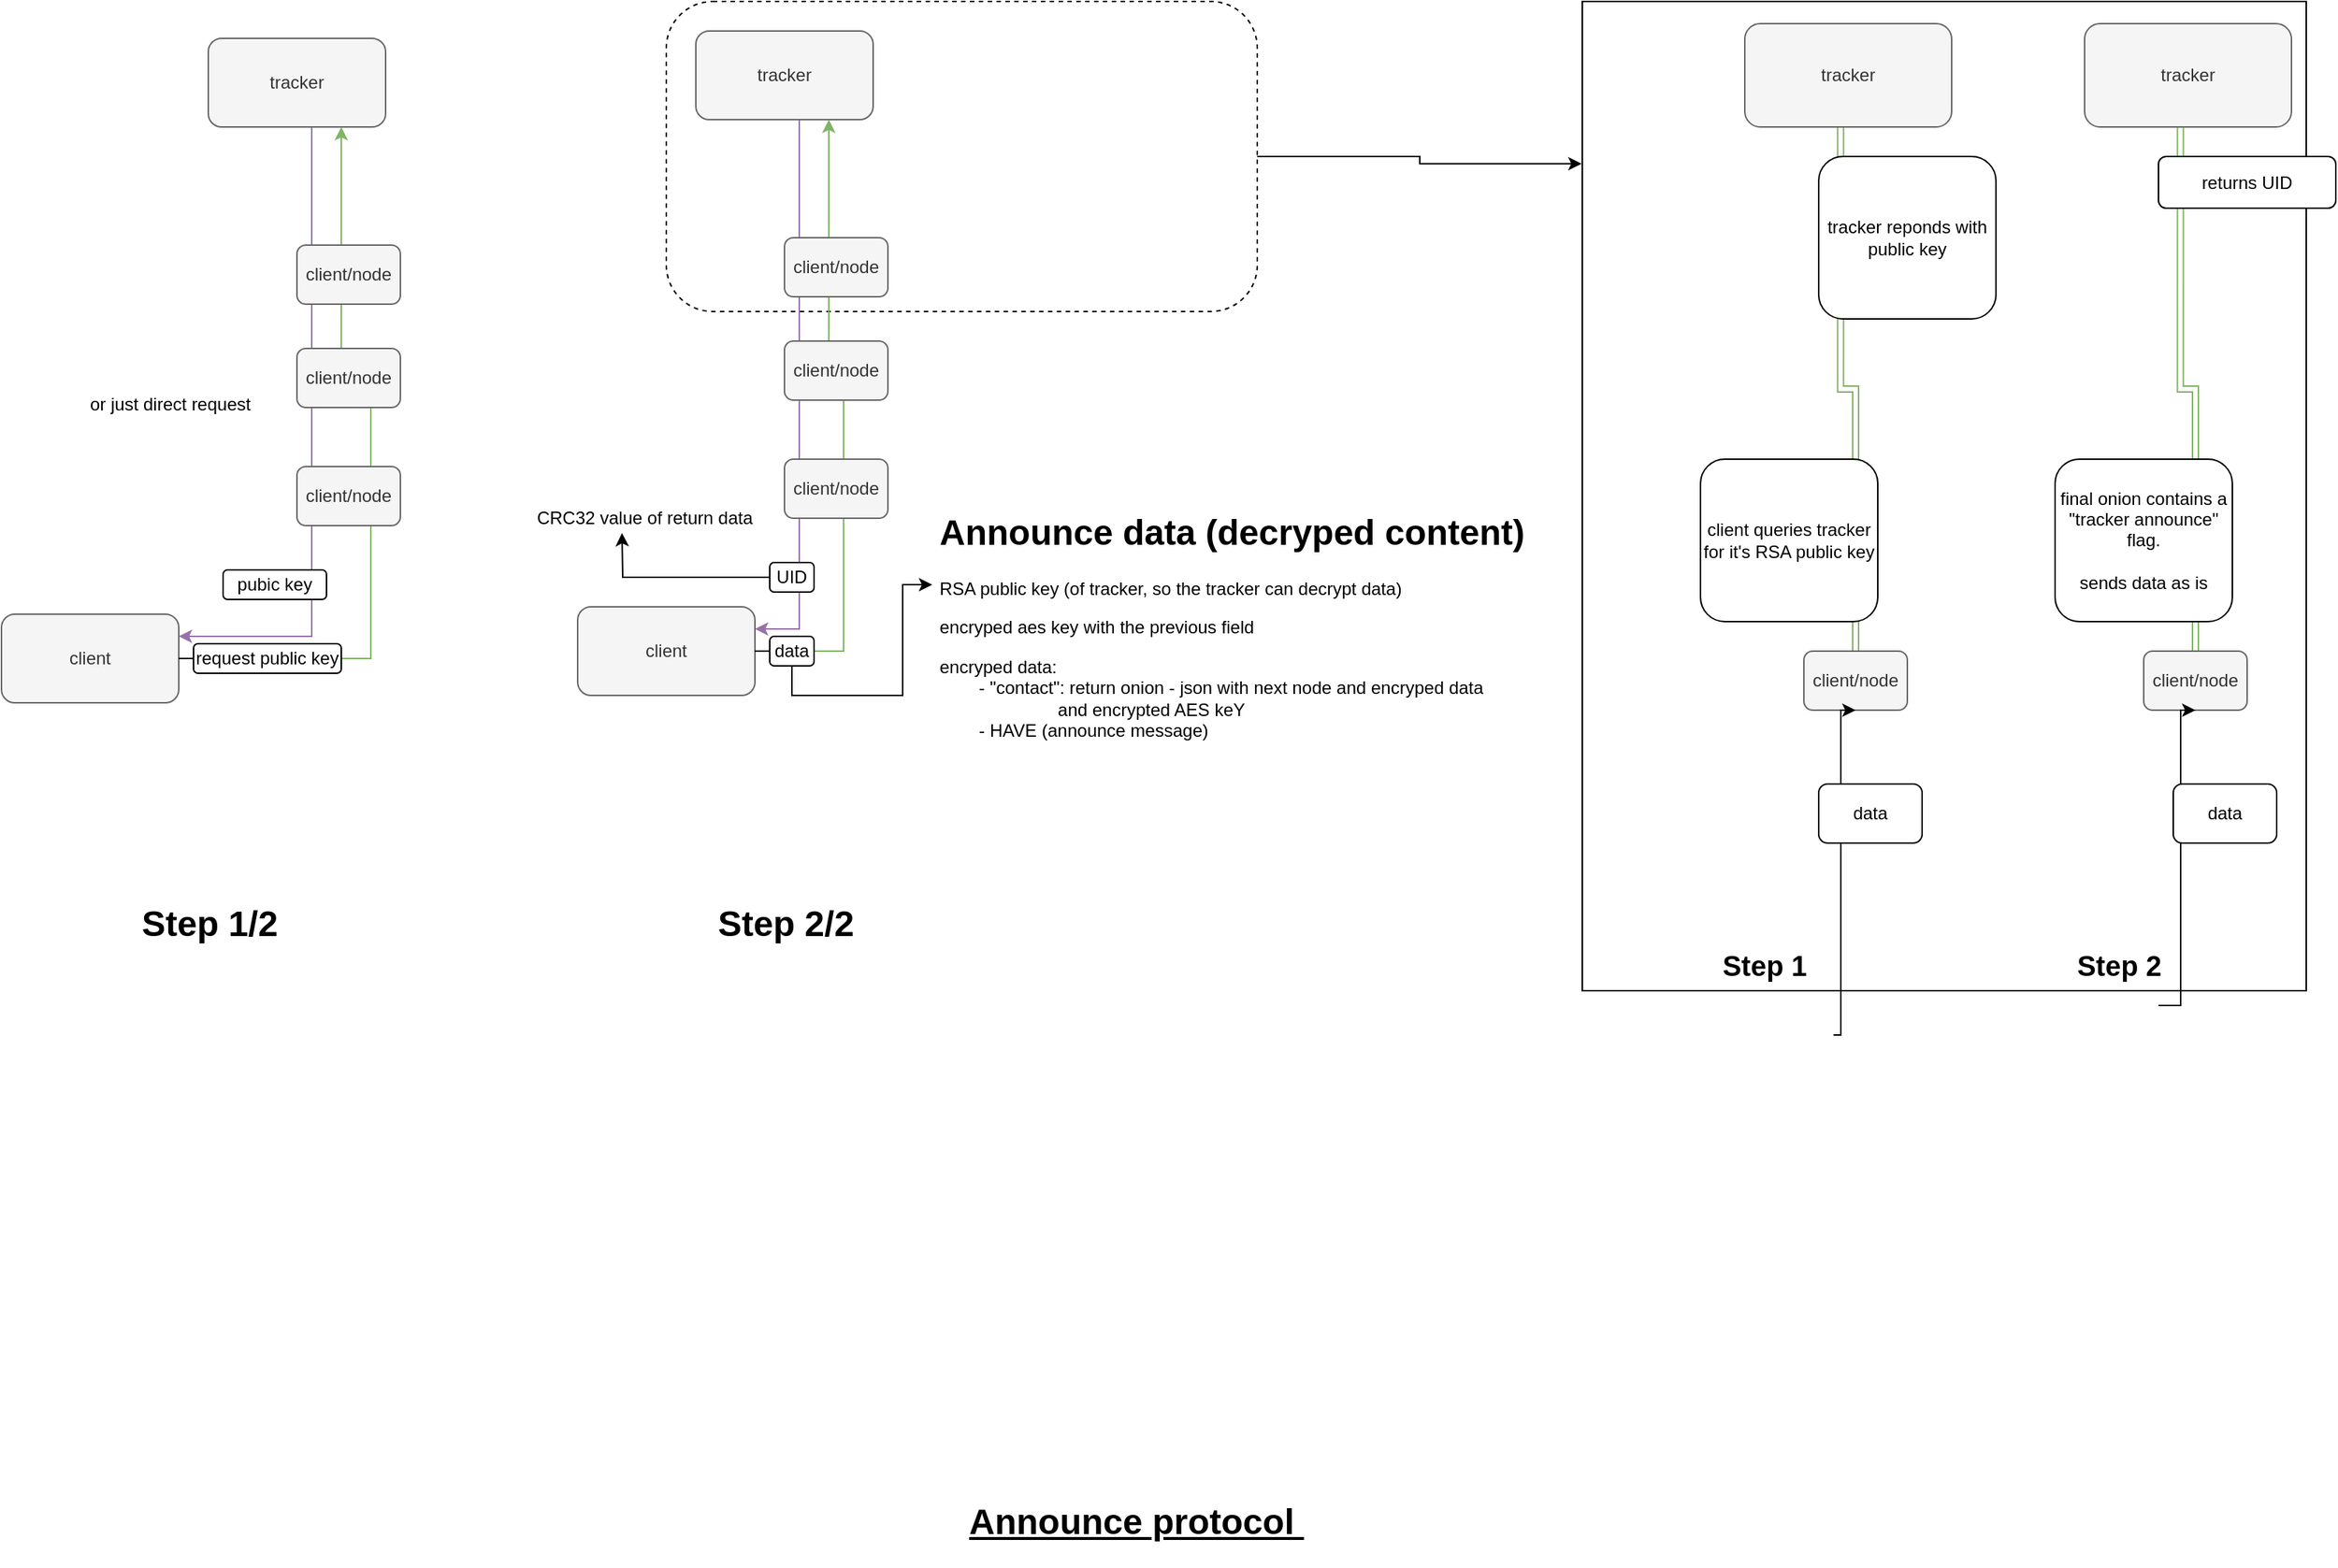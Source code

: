 <mxfile version="18.0.6" type="device"><diagram id="BzUFFizU8-wW_hmCJIyQ" name="Page-1"><mxGraphModel dx="1185" dy="754" grid="1" gridSize="10" guides="1" tooltips="1" connect="1" arrows="1" fold="1" page="1" pageScale="1" pageWidth="850" pageHeight="1100" math="0" shadow="0"><root><mxCell id="0"/><mxCell id="1" parent="0"/><mxCell id="agkTHrW8c48l0QwWKCRo-12" value="" style="rounded=1;whiteSpace=wrap;html=1;fillColor=none;dashed=1;" vertex="1" parent="1"><mxGeometry x="460" y="30" width="400" height="210" as="geometry"/></mxCell><mxCell id="agkTHrW8c48l0QwWKCRo-47" style="edgeStyle=orthogonalEdgeStyle;rounded=0;orthogonalLoop=1;jettySize=auto;html=1;exitX=0.5;exitY=1;exitDx=0;exitDy=0;entryX=1;entryY=0.25;entryDx=0;entryDy=0;endArrow=classic;endFill=1;fillColor=#e1d5e7;strokeColor=#9673a6;" edge="1" parent="1" source="agkTHrW8c48l0QwWKCRo-1" target="agkTHrW8c48l0QwWKCRo-2"><mxGeometry relative="1" as="geometry"><Array as="points"><mxPoint x="550" y="110"/><mxPoint x="550" y="455"/></Array></mxGeometry></mxCell><mxCell id="agkTHrW8c48l0QwWKCRo-1" value="tracker" style="rounded=1;whiteSpace=wrap;html=1;fillColor=#f5f5f5;fontColor=#333333;strokeColor=#666666;" vertex="1" parent="1"><mxGeometry x="480" y="50" width="120" height="60" as="geometry"/></mxCell><mxCell id="agkTHrW8c48l0QwWKCRo-6" style="edgeStyle=orthogonalEdgeStyle;rounded=0;orthogonalLoop=1;jettySize=auto;html=1;exitX=1;exitY=0.5;exitDx=0;exitDy=0;entryX=0.75;entryY=1;entryDx=0;entryDy=0;startArrow=none;fillColor=#d5e8d4;strokeColor=#82b366;" edge="1" parent="1" source="agkTHrW8c48l0QwWKCRo-43" target="agkTHrW8c48l0QwWKCRo-1"><mxGeometry relative="1" as="geometry"/></mxCell><mxCell id="agkTHrW8c48l0QwWKCRo-2" value="client" style="rounded=1;whiteSpace=wrap;html=1;fillColor=#f5f5f5;fontColor=#333333;strokeColor=#666666;" vertex="1" parent="1"><mxGeometry x="400" y="440" width="120" height="60" as="geometry"/></mxCell><mxCell id="agkTHrW8c48l0QwWKCRo-5" value="client/node" style="rounded=1;whiteSpace=wrap;html=1;fillColor=#f5f5f5;strokeColor=#666666;fontColor=#333333;" vertex="1" parent="1"><mxGeometry x="540" y="340" width="70" height="40" as="geometry"/></mxCell><mxCell id="agkTHrW8c48l0QwWKCRo-8" value="client/node" style="rounded=1;whiteSpace=wrap;html=1;fillColor=#f5f5f5;fontColor=#333333;strokeColor=#666666;" vertex="1" parent="1"><mxGeometry x="540" y="260" width="70" height="40" as="geometry"/></mxCell><mxCell id="agkTHrW8c48l0QwWKCRo-9" value="client/node" style="rounded=1;whiteSpace=wrap;html=1;fillColor=#f5f5f5;fontColor=#333333;strokeColor=#666666;" vertex="1" parent="1"><mxGeometry x="540" y="190" width="70" height="40" as="geometry"/></mxCell><mxCell id="agkTHrW8c48l0QwWKCRo-13" style="edgeStyle=orthogonalEdgeStyle;rounded=0;orthogonalLoop=1;jettySize=auto;html=1;exitX=1;exitY=0.5;exitDx=0;exitDy=0;entryX=-0.001;entryY=0.164;entryDx=0;entryDy=0;entryPerimeter=0;" edge="1" parent="1" source="agkTHrW8c48l0QwWKCRo-12" target="agkTHrW8c48l0QwWKCRo-14"><mxGeometry relative="1" as="geometry"><mxPoint x="1180" y="140" as="targetPoint"/></mxGeometry></mxCell><mxCell id="agkTHrW8c48l0QwWKCRo-14" value="" style="rounded=0;whiteSpace=wrap;html=1;fillColor=none;" vertex="1" parent="1"><mxGeometry x="1080" y="30" width="490" height="670" as="geometry"/></mxCell><mxCell id="agkTHrW8c48l0QwWKCRo-18" style="edgeStyle=orthogonalEdgeStyle;rounded=0;orthogonalLoop=1;jettySize=auto;html=1;exitX=0.5;exitY=0;exitDx=0;exitDy=0;entryX=0.463;entryY=1;entryDx=0;entryDy=0;entryPerimeter=0;fillColor=#d5e8d4;strokeColor=#82b366;endArrow=none;endFill=0;shape=link;" edge="1" parent="1" source="agkTHrW8c48l0QwWKCRo-16" target="agkTHrW8c48l0QwWKCRo-17"><mxGeometry relative="1" as="geometry"/></mxCell><mxCell id="agkTHrW8c48l0QwWKCRo-16" value="client/node" style="rounded=1;whiteSpace=wrap;html=1;fillColor=#f5f5f5;fontColor=#333333;strokeColor=#666666;" vertex="1" parent="1"><mxGeometry x="1230" y="470" width="70" height="40" as="geometry"/></mxCell><mxCell id="agkTHrW8c48l0QwWKCRo-17" value="tracker" style="rounded=1;whiteSpace=wrap;html=1;fillColor=#f5f5f5;fontColor=#333333;strokeColor=#666666;" vertex="1" parent="1"><mxGeometry x="1190" y="45" width="140" height="70" as="geometry"/></mxCell><mxCell id="agkTHrW8c48l0QwWKCRo-19" style="edgeStyle=orthogonalEdgeStyle;rounded=0;orthogonalLoop=1;jettySize=auto;html=1;entryX=0.5;entryY=1;entryDx=0;entryDy=0;" edge="1" parent="1" target="agkTHrW8c48l0QwWKCRo-16"><mxGeometry relative="1" as="geometry"><mxPoint x="1250" y="730" as="sourcePoint"/><mxPoint x="1284.58" y="705" as="targetPoint"/><Array as="points"><mxPoint x="1255" y="510"/></Array></mxGeometry></mxCell><mxCell id="agkTHrW8c48l0QwWKCRo-20" value="client queries tracker for it's RSA public key" style="rounded=1;whiteSpace=wrap;html=1;" vertex="1" parent="1"><mxGeometry x="1160" y="340" width="120" height="110" as="geometry"/></mxCell><mxCell id="agkTHrW8c48l0QwWKCRo-21" style="edgeStyle=orthogonalEdgeStyle;rounded=0;orthogonalLoop=1;jettySize=auto;html=1;exitX=0.5;exitY=0;exitDx=0;exitDy=0;entryX=0.463;entryY=1;entryDx=0;entryDy=0;entryPerimeter=0;shape=link;fillColor=#d5e8d4;strokeColor=#82b366;" edge="1" parent="1" source="agkTHrW8c48l0QwWKCRo-22" target="agkTHrW8c48l0QwWKCRo-23"><mxGeometry relative="1" as="geometry"/></mxCell><mxCell id="agkTHrW8c48l0QwWKCRo-22" value="client/node" style="rounded=1;whiteSpace=wrap;html=1;fillColor=#f5f5f5;fontColor=#333333;strokeColor=#666666;" vertex="1" parent="1"><mxGeometry x="1460" y="470" width="70" height="40" as="geometry"/></mxCell><mxCell id="agkTHrW8c48l0QwWKCRo-23" value="tracker" style="rounded=1;whiteSpace=wrap;html=1;fillColor=#f5f5f5;fontColor=#333333;strokeColor=#666666;" vertex="1" parent="1"><mxGeometry x="1420" y="45" width="140" height="70" as="geometry"/></mxCell><mxCell id="agkTHrW8c48l0QwWKCRo-24" style="edgeStyle=orthogonalEdgeStyle;rounded=0;orthogonalLoop=1;jettySize=auto;html=1;entryX=0.5;entryY=1;entryDx=0;entryDy=0;" edge="1" parent="1" target="agkTHrW8c48l0QwWKCRo-22"><mxGeometry relative="1" as="geometry"><mxPoint x="1470" y="710" as="sourcePoint"/><mxPoint x="1514.58" y="705" as="targetPoint"/><Array as="points"><mxPoint x="1480" y="710"/><mxPoint x="1485" y="710"/><mxPoint x="1485" y="510"/></Array></mxGeometry></mxCell><mxCell id="agkTHrW8c48l0QwWKCRo-25" value="tracker reponds with public key" style="rounded=1;whiteSpace=wrap;html=1;" vertex="1" parent="1"><mxGeometry x="1240" y="135" width="120" height="110" as="geometry"/></mxCell><mxCell id="agkTHrW8c48l0QwWKCRo-26" value="final onion contains a &quot;tracker announce&quot; flag.&lt;br&gt;&lt;br&gt;sends data as is" style="rounded=1;whiteSpace=wrap;html=1;" vertex="1" parent="1"><mxGeometry x="1400" y="340" width="120" height="110" as="geometry"/></mxCell><mxCell id="agkTHrW8c48l0QwWKCRo-27" value="returns UID" style="rounded=1;whiteSpace=wrap;html=1;" vertex="1" parent="1"><mxGeometry x="1470" y="135" width="120" height="35" as="geometry"/></mxCell><mxCell id="agkTHrW8c48l0QwWKCRo-30" value="data" style="rounded=1;whiteSpace=wrap;html=1;" vertex="1" parent="1"><mxGeometry x="1480" y="560" width="70" height="40" as="geometry"/></mxCell><mxCell id="agkTHrW8c48l0QwWKCRo-41" value="&lt;h1&gt;Announce data (decryped content)&lt;/h1&gt;&lt;p&gt;&lt;span style=&quot;background-color: initial;&quot;&gt;RSA public key (of tracker, so the tracker can decrypt data)&lt;/span&gt;&lt;br&gt;&lt;/p&gt;&lt;p&gt;encryped aes key with the previous field&lt;/p&gt;encryped data: &lt;br&gt;&lt;span style=&quot;white-space: pre;&quot;&gt;&#9;&lt;/span&gt;- &quot;contact&quot;: return onion - json with next node and encryped data &lt;span style=&quot;white-space: pre;&quot;&gt;&#9;&lt;span style=&quot;white-space: pre;&quot;&gt;&#9;&lt;/span&gt;&lt;span style=&quot;white-space: pre;&quot;&gt;&#9;&lt;/span&gt;&lt;/span&gt;and encrypted AES keY&lt;br&gt;&lt;span style=&quot;background-color: initial;&quot;&gt;&lt;span style=&quot;white-space: pre;&quot;&gt;&#9;&lt;/span&gt;- HAVE (announce message)&lt;br&gt;&lt;br&gt;&lt;/span&gt;" style="text;html=1;strokeColor=none;fillColor=none;spacing=5;spacingTop=-20;whiteSpace=wrap;overflow=hidden;rounded=0;" vertex="1" parent="1"><mxGeometry x="640" y="370" width="420" height="220" as="geometry"/></mxCell><mxCell id="agkTHrW8c48l0QwWKCRo-42" value="data" style="rounded=1;whiteSpace=wrap;html=1;" vertex="1" parent="1"><mxGeometry x="1240" y="560" width="70" height="40" as="geometry"/></mxCell><mxCell id="agkTHrW8c48l0QwWKCRo-44" value="" style="edgeStyle=orthogonalEdgeStyle;rounded=0;orthogonalLoop=1;jettySize=auto;html=1;exitX=1;exitY=0.5;exitDx=0;exitDy=0;entryX=0.75;entryY=1;entryDx=0;entryDy=0;endArrow=none;" edge="1" parent="1" source="agkTHrW8c48l0QwWKCRo-2" target="agkTHrW8c48l0QwWKCRo-43"><mxGeometry relative="1" as="geometry"><mxPoint x="520" y="430" as="sourcePoint"/><mxPoint x="570" y="110" as="targetPoint"/></mxGeometry></mxCell><mxCell id="agkTHrW8c48l0QwWKCRo-46" style="edgeStyle=orthogonalEdgeStyle;rounded=0;orthogonalLoop=1;jettySize=auto;html=1;exitX=0.5;exitY=1;exitDx=0;exitDy=0;entryX=0;entryY=0.25;entryDx=0;entryDy=0;endArrow=classic;endFill=1;" edge="1" parent="1" source="agkTHrW8c48l0QwWKCRo-43" target="agkTHrW8c48l0QwWKCRo-41"><mxGeometry relative="1" as="geometry"><mxPoint x="639.26" y="521.48" as="targetPoint"/><Array as="points"><mxPoint x="545" y="500"/><mxPoint x="620" y="500"/><mxPoint x="620" y="425"/></Array></mxGeometry></mxCell><mxCell id="agkTHrW8c48l0QwWKCRo-43" value="data" style="rounded=1;whiteSpace=wrap;html=1;" vertex="1" parent="1"><mxGeometry x="530" y="460" width="30" height="20" as="geometry"/></mxCell><mxCell id="agkTHrW8c48l0QwWKCRo-49" style="edgeStyle=orthogonalEdgeStyle;rounded=0;orthogonalLoop=1;jettySize=auto;html=1;exitX=0;exitY=0.5;exitDx=0;exitDy=0;endArrow=classic;endFill=1;" edge="1" parent="1" source="agkTHrW8c48l0QwWKCRo-48"><mxGeometry relative="1" as="geometry"><mxPoint x="430" y="390" as="targetPoint"/></mxGeometry></mxCell><mxCell id="agkTHrW8c48l0QwWKCRo-48" value="UID" style="rounded=1;whiteSpace=wrap;html=1;" vertex="1" parent="1"><mxGeometry x="530" y="410" width="30" height="20" as="geometry"/></mxCell><mxCell id="agkTHrW8c48l0QwWKCRo-50" value="CRC32 value of return data" style="text;html=1;align=center;verticalAlign=middle;resizable=0;points=[];autosize=1;strokeColor=none;fillColor=none;" vertex="1" parent="1"><mxGeometry x="365" y="370" width="160" height="20" as="geometry"/></mxCell><mxCell id="agkTHrW8c48l0QwWKCRo-52" style="edgeStyle=orthogonalEdgeStyle;rounded=0;orthogonalLoop=1;jettySize=auto;html=1;exitX=0.5;exitY=1;exitDx=0;exitDy=0;entryX=1;entryY=0.25;entryDx=0;entryDy=0;endArrow=classic;endFill=1;fillColor=#e1d5e7;strokeColor=#9673a6;" edge="1" parent="1" source="agkTHrW8c48l0QwWKCRo-53" target="agkTHrW8c48l0QwWKCRo-55"><mxGeometry relative="1" as="geometry"><Array as="points"><mxPoint x="220" y="115"/><mxPoint x="220" y="460"/></Array></mxGeometry></mxCell><mxCell id="agkTHrW8c48l0QwWKCRo-53" value="tracker" style="rounded=1;whiteSpace=wrap;html=1;fillColor=#f5f5f5;fontColor=#333333;strokeColor=#666666;" vertex="1" parent="1"><mxGeometry x="150" y="55" width="120" height="60" as="geometry"/></mxCell><mxCell id="agkTHrW8c48l0QwWKCRo-54" style="edgeStyle=orthogonalEdgeStyle;rounded=0;orthogonalLoop=1;jettySize=auto;html=1;exitX=1;exitY=0.5;exitDx=0;exitDy=0;entryX=0.75;entryY=1;entryDx=0;entryDy=0;startArrow=none;fillColor=#d5e8d4;strokeColor=#82b366;" edge="1" parent="1" source="agkTHrW8c48l0QwWKCRo-62" target="agkTHrW8c48l0QwWKCRo-53"><mxGeometry relative="1" as="geometry"/></mxCell><mxCell id="agkTHrW8c48l0QwWKCRo-55" value="client" style="rounded=1;whiteSpace=wrap;html=1;fillColor=#f5f5f5;fontColor=#333333;strokeColor=#666666;" vertex="1" parent="1"><mxGeometry x="10" y="445" width="120" height="60" as="geometry"/></mxCell><mxCell id="agkTHrW8c48l0QwWKCRo-56" value="client/node" style="rounded=1;whiteSpace=wrap;html=1;fillColor=#f5f5f5;fontColor=#333333;strokeColor=#666666;" vertex="1" parent="1"><mxGeometry x="210" y="345" width="70" height="40" as="geometry"/></mxCell><mxCell id="agkTHrW8c48l0QwWKCRo-57" value="client/node" style="rounded=1;whiteSpace=wrap;html=1;fillColor=#f5f5f5;fontColor=#333333;strokeColor=#666666;" vertex="1" parent="1"><mxGeometry x="210" y="265" width="70" height="40" as="geometry"/></mxCell><mxCell id="agkTHrW8c48l0QwWKCRo-58" value="client/node" style="rounded=1;whiteSpace=wrap;html=1;fillColor=#f5f5f5;fontColor=#333333;strokeColor=#666666;" vertex="1" parent="1"><mxGeometry x="210" y="195" width="70" height="40" as="geometry"/></mxCell><mxCell id="agkTHrW8c48l0QwWKCRo-60" value="" style="edgeStyle=orthogonalEdgeStyle;rounded=0;orthogonalLoop=1;jettySize=auto;html=1;exitX=1;exitY=0.5;exitDx=0;exitDy=0;entryX=0.75;entryY=1;entryDx=0;entryDy=0;endArrow=none;" edge="1" parent="1" source="agkTHrW8c48l0QwWKCRo-55" target="agkTHrW8c48l0QwWKCRo-62"><mxGeometry relative="1" as="geometry"><mxPoint x="190" y="435" as="sourcePoint"/><mxPoint x="240" y="115" as="targetPoint"/><Array as="points"><mxPoint x="233" y="475"/></Array></mxGeometry></mxCell><mxCell id="agkTHrW8c48l0QwWKCRo-62" value="request public key" style="rounded=1;whiteSpace=wrap;html=1;" vertex="1" parent="1"><mxGeometry x="140" y="465" width="100" height="20" as="geometry"/></mxCell><mxCell id="agkTHrW8c48l0QwWKCRo-64" value="pubic key" style="rounded=1;whiteSpace=wrap;html=1;" vertex="1" parent="1"><mxGeometry x="160" y="415" width="70" height="20" as="geometry"/></mxCell><mxCell id="agkTHrW8c48l0QwWKCRo-69" value="&lt;h1&gt;Step 1/2&lt;/h1&gt;&lt;span style=&quot;background-color: initial;&quot;&gt;&lt;br&gt;&lt;/span&gt;" style="text;html=1;strokeColor=none;fillColor=none;spacing=5;spacingTop=-20;whiteSpace=wrap;overflow=hidden;rounded=0;" vertex="1" parent="1"><mxGeometry x="100" y="635" width="250" height="50" as="geometry"/></mxCell><mxCell id="agkTHrW8c48l0QwWKCRo-71" value="&lt;h1&gt;Step 2/2&lt;/h1&gt;&lt;span style=&quot;background-color: initial;&quot;&gt;&lt;br&gt;&lt;/span&gt;" style="text;html=1;strokeColor=none;fillColor=none;spacing=5;spacingTop=-20;whiteSpace=wrap;overflow=hidden;rounded=0;" vertex="1" parent="1"><mxGeometry x="490" y="635" width="250" height="50" as="geometry"/></mxCell><mxCell id="agkTHrW8c48l0QwWKCRo-72" value="&lt;h1 style=&quot;font-size: 19px;&quot;&gt;&lt;font style=&quot;font-size: 19px;&quot;&gt;Step 1&lt;/font&gt;&lt;/h1&gt;&lt;span style=&quot;background-color: initial; font-size: 19px;&quot;&gt;&lt;br&gt;&lt;/span&gt;" style="text;html=1;strokeColor=none;fillColor=none;spacing=5;spacingTop=-20;whiteSpace=wrap;overflow=hidden;rounded=0;" vertex="1" parent="1"><mxGeometry x="1170" y="670" width="110" height="50" as="geometry"/></mxCell><mxCell id="agkTHrW8c48l0QwWKCRo-73" value="&lt;h1 style=&quot;font-size: 19px;&quot;&gt;&lt;font style=&quot;font-size: 19px;&quot;&gt;Step 2&lt;/font&gt;&lt;/h1&gt;&lt;span style=&quot;background-color: initial; font-size: 19px;&quot;&gt;&lt;br&gt;&lt;/span&gt;" style="text;html=1;strokeColor=none;fillColor=none;spacing=5;spacingTop=-20;whiteSpace=wrap;overflow=hidden;rounded=0;" vertex="1" parent="1"><mxGeometry x="1410" y="670" width="110" height="50" as="geometry"/></mxCell><mxCell id="agkTHrW8c48l0QwWKCRo-74" value="&lt;h1&gt;&lt;u&gt;Announce protocol&amp;nbsp;&lt;/u&gt;&lt;/h1&gt;&lt;span style=&quot;background-color: initial;&quot;&gt;&lt;br&gt;&lt;/span&gt;" style="text;html=1;strokeColor=none;fillColor=none;spacing=5;spacingTop=-20;whiteSpace=wrap;overflow=hidden;rounded=0;" vertex="1" parent="1"><mxGeometry x="660" y="1040" width="250" height="50" as="geometry"/></mxCell><mxCell id="agkTHrW8c48l0QwWKCRo-76" value="&lt;h1&gt;&lt;br&gt;&lt;/h1&gt;&lt;p&gt;&lt;/p&gt;&lt;span style=&quot;background-color: initial;&quot;&gt;or just direct request&lt;br&gt;&lt;br&gt;&lt;/span&gt;" style="text;html=1;strokeColor=none;fillColor=none;spacing=5;spacingTop=-20;whiteSpace=wrap;overflow=hidden;rounded=0;" vertex="1" parent="1"><mxGeometry x="65" y="245" width="205" height="75" as="geometry"/></mxCell></root></mxGraphModel></diagram></mxfile>